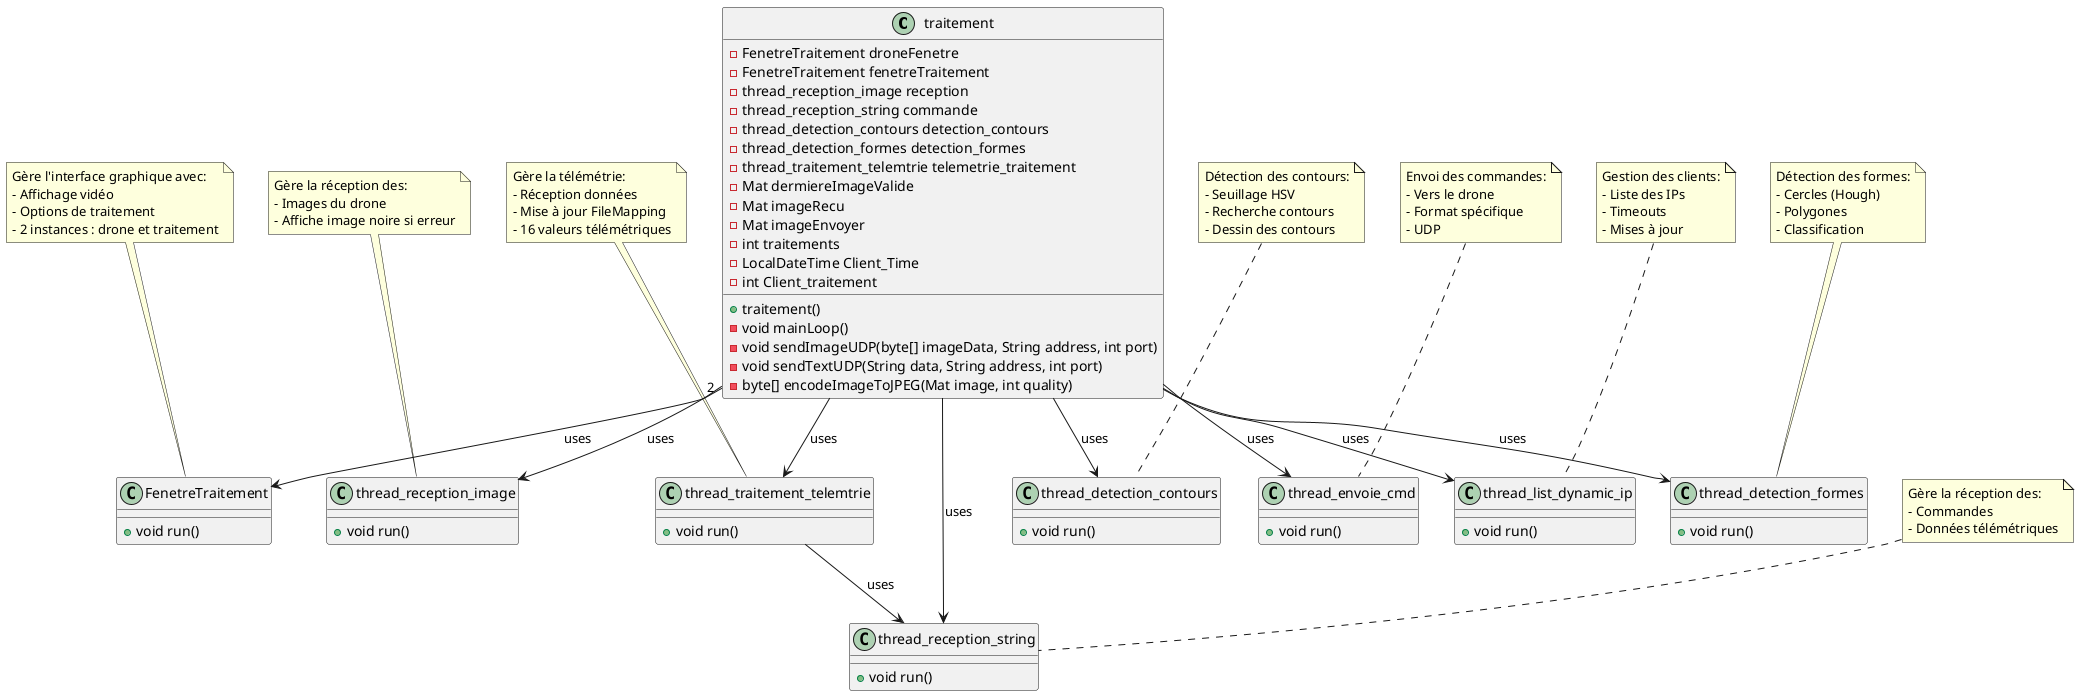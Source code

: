 @startuml traitement_class

class traitement {
    ' Fenêtres
    -FenetreTraitement droneFenetre
    -FenetreTraitement fenetreTraitement
    ' Threads
    -thread_reception_image reception
    -thread_reception_string commande
    -thread_detection_contours detection_contours
    -thread_detection_formes detection_formes
    -thread_traitement_telemtrie telemetrie_traitement
    ' Attributs image
    -Mat dermiereImageValide
    -Mat imageRecu
    -Mat imageEnvoyer
    -int traitements
    -LocalDateTime Client_Time
    -int Client_traitement
    +traitement()
    -void mainLoop()
    -void sendImageUDP(byte[] imageData, String address, int port)
    -void sendTextUDP(String data, String address, int port)
    -byte[] encodeImageToJPEG(Mat image, int quality)
}

class FenetreTraitement {
    +void run()
}

class thread_reception_image {
    +void run()
}

class thread_reception_string {
    +void run()
}

class thread_traitement_telemtrie {
    +void run()
    }

class thread_detection_contours {
    +void run()
}

class thread_detection_formes {
    +void run()
}

class thread_envoie_cmd {
    +void run()
}

class thread_list_dynamic_ip {
    +void run()
}

' Relations
traitement --> FenetreTraitement : "2" uses
traitement --> thread_reception_image : uses
traitement --> thread_reception_string : uses
traitement --> thread_traitement_telemtrie : uses
traitement --> thread_detection_contours : uses
traitement --> thread_detection_formes : uses
traitement --> thread_envoie_cmd : uses
traitement --> thread_list_dynamic_ip : uses
thread_traitement_telemtrie --> thread_reception_string : uses

note top of FenetreTraitement
    Gère l'interface graphique avec:
    - Affichage vidéo
    - Options de traitement
    - 2 instances : drone et traitement
end note

note top of thread_reception_string
    Gère la réception des:
    - Commandes
    - Données télémétriques
end note

note top of thread_reception_image
    Gère la réception des:
    - Images du drone
    - Affiche image noire si erreur
end note

note top of thread_traitement_telemtrie
    Gère la télémétrie:
    - Réception données
    - Mise à jour FileMapping
    - 16 valeurs télémétriques
end note

note top of thread_detection_contours
    Détection des contours:
    - Seuillage HSV
    - Recherche contours
    - Dessin des contours
end note

note top of thread_detection_formes
    Détection des formes:
    - Cercles (Hough)
    - Polygones
    - Classification
end note

note top of thread_envoie_cmd
    Envoi des commandes:
    - Vers le drone
    - Format spécifique
    - UDP
end note

note top of thread_list_dynamic_ip
    Gestion des clients:
    - Liste des IPs
    - Timeouts
    - Mises à jour
end note

@enduml